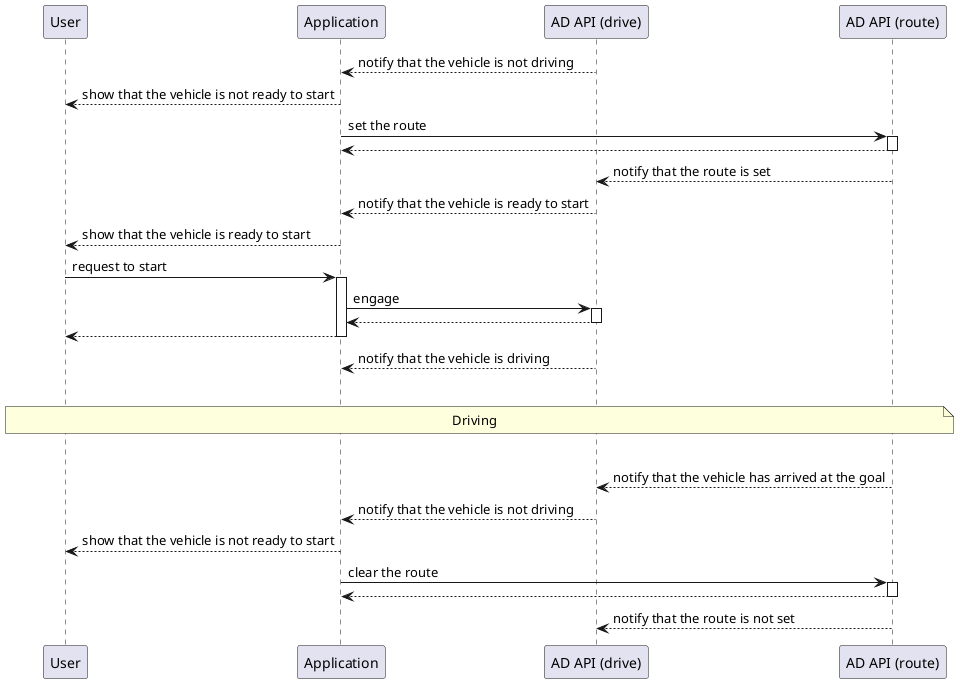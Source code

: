 @startuml

skinparam ParticipantPadding 25
participant "User" as user
participant "Application" as system
participant "AD API (drive)" as api_drive
participant "AD API (route)" as api_route

api_drive --> system: notify that the vehicle is not driving
system --> user --: show that the vehicle is not ready to start

system -> api_route ++: set the route
return
api_route --> api_drive: notify that the route is set
api_drive --> system: notify that the vehicle is ready to start
system --> user: show that the vehicle is ready to start

user -> system ++: request to start
system -> api_drive ++: engage
return
return
api_drive --> system: notify that the vehicle is driving

|||
note over user, api_route: Driving
|||

api_route --> api_drive: notify that the vehicle has arrived at the goal
api_drive --> system: notify that the vehicle is not driving
system --> user --: show that the vehicle is not ready to start

system -> api_route ++: clear the route
return
api_route --> api_drive: notify that the route is not set

@enduml
